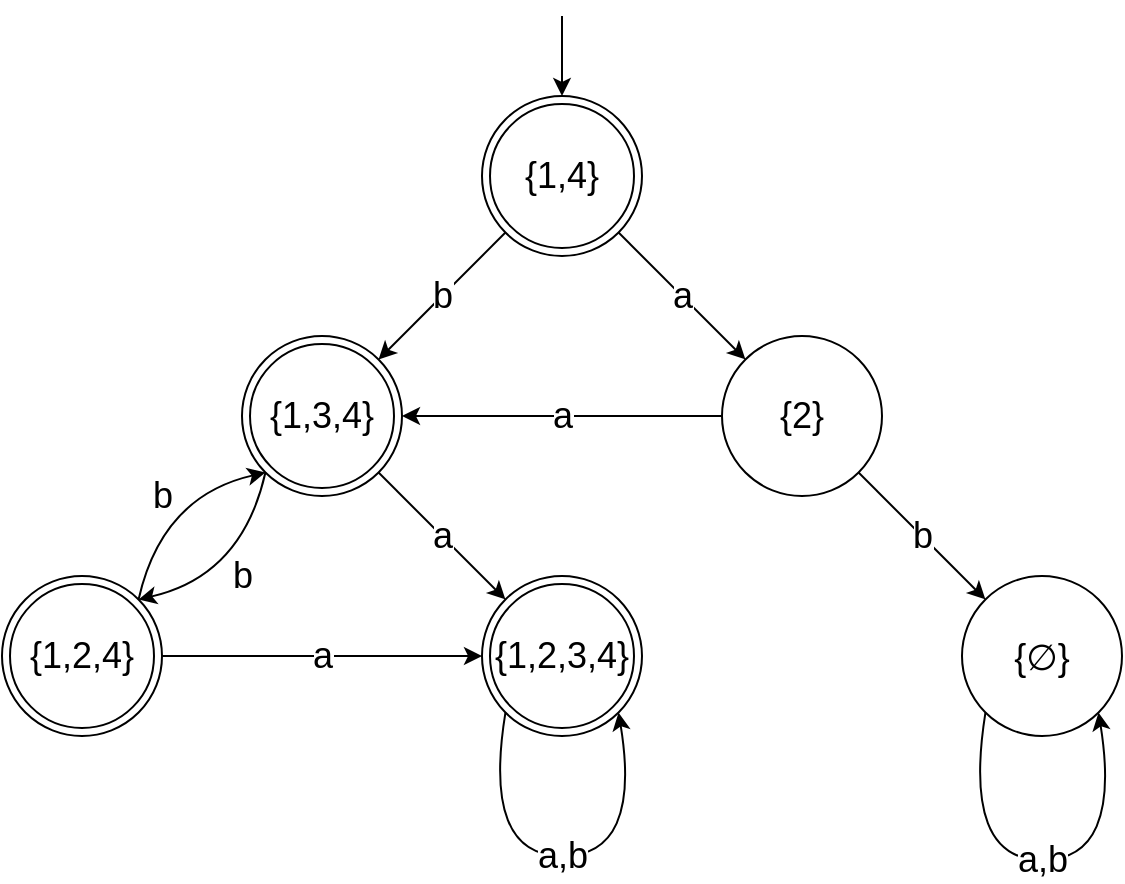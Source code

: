 <mxfile version="24.3.1" type="device">
  <diagram name="Seite-1" id="jATRf-P5bfE0bthLOh6H">
    <mxGraphModel dx="1781" dy="624" grid="1" gridSize="10" guides="1" tooltips="1" connect="1" arrows="1" fold="1" page="1" pageScale="1" pageWidth="827" pageHeight="1169" math="0" shadow="0">
      <root>
        <mxCell id="0" />
        <mxCell id="1" parent="0" />
        <mxCell id="AE5bCb40bvg2pX3ZLgfV-2" value="{2}" style="ellipse;whiteSpace=wrap;html=1;aspect=fixed;fontSize=18;" parent="1" vertex="1">
          <mxGeometry x="320" y="600" width="80" height="80" as="geometry" />
        </mxCell>
        <mxCell id="AE5bCb40bvg2pX3ZLgfV-3" value="{1,3,4}" style="ellipse;whiteSpace=wrap;html=1;aspect=fixed;fontSize=18;" parent="1" vertex="1">
          <mxGeometry x="80" y="600" width="80" height="80" as="geometry" />
        </mxCell>
        <mxCell id="AE5bCb40bvg2pX3ZLgfV-4" value="{1,2,3,4}" style="ellipse;whiteSpace=wrap;html=1;aspect=fixed;fontSize=18;" parent="1" vertex="1">
          <mxGeometry x="200" y="720" width="80" height="80" as="geometry" />
        </mxCell>
        <mxCell id="AE5bCb40bvg2pX3ZLgfV-5" value="{1,4}" style="ellipse;whiteSpace=wrap;html=1;aspect=fixed;fontSize=18;" parent="1" vertex="1">
          <mxGeometry x="200" y="480" width="80" height="80" as="geometry" />
        </mxCell>
        <mxCell id="AE5bCb40bvg2pX3ZLgfV-6" value="{1,2,4}" style="ellipse;whiteSpace=wrap;html=1;aspect=fixed;fontSize=18;" parent="1" vertex="1">
          <mxGeometry x="-40" y="720" width="80" height="80" as="geometry" />
        </mxCell>
        <mxCell id="AE5bCb40bvg2pX3ZLgfV-10" value="" style="ellipse;whiteSpace=wrap;html=1;aspect=fixed;fontSize=18;" parent="1" vertex="1">
          <mxGeometry x="440" y="720" width="80" height="80" as="geometry" />
        </mxCell>
        <mxCell id="AE5bCb40bvg2pX3ZLgfV-11" value="&lt;p style=&quot;line-height: 100%; margin-bottom: 0cm; font-size: 18px;&quot;&gt;{∅}&lt;/p&gt;&lt;p style=&quot;line-height: 100%; margin-bottom: 0cm; font-size: 18px;&quot;&gt;&lt;/p&gt;" style="text;html=1;align=center;verticalAlign=middle;whiteSpace=wrap;rounded=0;fontSize=18;" parent="1" vertex="1">
          <mxGeometry x="450" y="745" width="60" height="30" as="geometry" />
        </mxCell>
        <mxCell id="AE5bCb40bvg2pX3ZLgfV-12" value="b" style="endArrow=classic;html=1;rounded=0;exitX=1;exitY=1;exitDx=0;exitDy=0;entryX=0;entryY=0;entryDx=0;entryDy=0;fontSize=18;" parent="1" source="AE5bCb40bvg2pX3ZLgfV-2" target="AE5bCb40bvg2pX3ZLgfV-10" edge="1">
          <mxGeometry width="50" height="50" relative="1" as="geometry">
            <mxPoint x="450" y="450" as="sourcePoint" />
            <mxPoint x="500" y="400" as="targetPoint" />
            <Array as="points">
              <mxPoint x="420" y="700" />
            </Array>
          </mxGeometry>
        </mxCell>
        <mxCell id="AE5bCb40bvg2pX3ZLgfV-14" value="a" style="endArrow=classic;html=1;rounded=0;exitX=1;exitY=1;exitDx=0;exitDy=0;entryX=0;entryY=0;entryDx=0;entryDy=0;fontSize=18;" parent="1" source="AE5bCb40bvg2pX3ZLgfV-5" target="AE5bCb40bvg2pX3ZLgfV-2" edge="1">
          <mxGeometry width="50" height="50" relative="1" as="geometry">
            <mxPoint x="170" y="660" as="sourcePoint" />
            <mxPoint x="220" y="610" as="targetPoint" />
          </mxGeometry>
        </mxCell>
        <mxCell id="AE5bCb40bvg2pX3ZLgfV-15" value="b" style="endArrow=classic;html=1;rounded=0;exitX=0;exitY=1;exitDx=0;exitDy=0;entryX=1;entryY=0;entryDx=0;entryDy=0;fontSize=18;" parent="1" source="AE5bCb40bvg2pX3ZLgfV-5" target="AE5bCb40bvg2pX3ZLgfV-3" edge="1">
          <mxGeometry width="50" height="50" relative="1" as="geometry">
            <mxPoint x="170" y="660" as="sourcePoint" />
            <mxPoint x="220" y="610" as="targetPoint" />
          </mxGeometry>
        </mxCell>
        <mxCell id="AE5bCb40bvg2pX3ZLgfV-16" value="a" style="endArrow=classic;html=1;rounded=0;entryX=0;entryY=0;entryDx=0;entryDy=0;exitX=1;exitY=1;exitDx=0;exitDy=0;fontSize=18;" parent="1" source="AE5bCb40bvg2pX3ZLgfV-3" target="AE5bCb40bvg2pX3ZLgfV-4" edge="1">
          <mxGeometry width="50" height="50" relative="1" as="geometry">
            <mxPoint x="170" y="660" as="sourcePoint" />
            <mxPoint x="220" y="610" as="targetPoint" />
          </mxGeometry>
        </mxCell>
        <mxCell id="AE5bCb40bvg2pX3ZLgfV-17" value="b" style="endArrow=classic;html=1;rounded=0;exitX=0;exitY=1;exitDx=0;exitDy=0;entryX=1;entryY=0;entryDx=0;entryDy=0;curved=1;fontSize=18;" parent="1" source="AE5bCb40bvg2pX3ZLgfV-3" target="AE5bCb40bvg2pX3ZLgfV-6" edge="1">
          <mxGeometry width="50" height="50" relative="1" as="geometry">
            <mxPoint x="170" y="660" as="sourcePoint" />
            <mxPoint x="220" y="610" as="targetPoint" />
            <Array as="points">
              <mxPoint x="80" y="720" />
            </Array>
          </mxGeometry>
        </mxCell>
        <mxCell id="AE5bCb40bvg2pX3ZLgfV-18" value="b" style="endArrow=classic;html=1;rounded=0;exitX=1;exitY=0;exitDx=0;exitDy=0;entryX=0;entryY=1;entryDx=0;entryDy=0;curved=1;fontSize=18;" parent="1" source="AE5bCb40bvg2pX3ZLgfV-6" target="AE5bCb40bvg2pX3ZLgfV-3" edge="1">
          <mxGeometry width="50" height="50" relative="1" as="geometry">
            <mxPoint x="170" y="660" as="sourcePoint" />
            <mxPoint x="220" y="610" as="targetPoint" />
            <Array as="points">
              <mxPoint x="40" y="680" />
            </Array>
          </mxGeometry>
        </mxCell>
        <mxCell id="AE5bCb40bvg2pX3ZLgfV-19" value="a" style="endArrow=classic;html=1;rounded=0;exitX=0;exitY=0.5;exitDx=0;exitDy=0;entryX=1;entryY=0.5;entryDx=0;entryDy=0;fontSize=18;" parent="1" source="AE5bCb40bvg2pX3ZLgfV-2" target="AE5bCb40bvg2pX3ZLgfV-3" edge="1">
          <mxGeometry width="50" height="50" relative="1" as="geometry">
            <mxPoint x="290" y="639.66" as="sourcePoint" />
            <mxPoint x="220" y="620" as="targetPoint" />
          </mxGeometry>
        </mxCell>
        <mxCell id="AE5bCb40bvg2pX3ZLgfV-20" value="a,b" style="endArrow=classic;html=1;rounded=0;entryX=1;entryY=1;entryDx=0;entryDy=0;exitX=0;exitY=1;exitDx=0;exitDy=0;curved=1;fontSize=18;" parent="1" source="AE5bCb40bvg2pX3ZLgfV-4" target="AE5bCb40bvg2pX3ZLgfV-4" edge="1">
          <mxGeometry width="50" height="50" relative="1" as="geometry">
            <mxPoint x="150" y="700" as="sourcePoint" />
            <mxPoint x="90" y="840" as="targetPoint" />
            <Array as="points">
              <mxPoint x="200" y="860" />
              <mxPoint x="280" y="860" />
            </Array>
          </mxGeometry>
        </mxCell>
        <mxCell id="AE5bCb40bvg2pX3ZLgfV-21" value="" style="endArrow=classic;html=1;rounded=0;" parent="1" target="AE5bCb40bvg2pX3ZLgfV-5" edge="1">
          <mxGeometry width="50" height="50" relative="1" as="geometry">
            <mxPoint x="240" y="440" as="sourcePoint" />
            <mxPoint x="170" y="600" as="targetPoint" />
          </mxGeometry>
        </mxCell>
        <mxCell id="AE5bCb40bvg2pX3ZLgfV-22" value="" style="ellipse;whiteSpace=wrap;html=1;aspect=fixed;fillColor=none;" parent="1" vertex="1">
          <mxGeometry x="204" y="484" width="72" height="72" as="geometry" />
        </mxCell>
        <mxCell id="AE5bCb40bvg2pX3ZLgfV-23" value="" style="ellipse;whiteSpace=wrap;html=1;aspect=fixed;fillColor=none;" parent="1" vertex="1">
          <mxGeometry x="84" y="604" width="72" height="72" as="geometry" />
        </mxCell>
        <mxCell id="AE5bCb40bvg2pX3ZLgfV-25" value="" style="ellipse;whiteSpace=wrap;html=1;aspect=fixed;fillColor=none;" parent="1" vertex="1">
          <mxGeometry x="204" y="724" width="72" height="72" as="geometry" />
        </mxCell>
        <mxCell id="AE5bCb40bvg2pX3ZLgfV-26" value="a,b" style="endArrow=classic;html=1;rounded=0;entryX=1;entryY=1;entryDx=0;entryDy=0;exitX=0;exitY=1;exitDx=0;exitDy=0;curved=1;fontSize=18;" parent="1" source="AE5bCb40bvg2pX3ZLgfV-10" target="AE5bCb40bvg2pX3ZLgfV-10" edge="1">
          <mxGeometry width="50" height="50" relative="1" as="geometry">
            <mxPoint x="452" y="790" as="sourcePoint" />
            <mxPoint x="508" y="790" as="targetPoint" />
            <Array as="points">
              <mxPoint x="440" y="862" />
              <mxPoint x="520" y="862" />
            </Array>
          </mxGeometry>
        </mxCell>
        <mxCell id="AE5bCb40bvg2pX3ZLgfV-27" value="a" style="endArrow=classic;html=1;rounded=0;entryX=0;entryY=0.5;entryDx=0;entryDy=0;exitX=1;exitY=0.5;exitDx=0;exitDy=0;fontSize=18;" parent="1" source="AE5bCb40bvg2pX3ZLgfV-6" target="AE5bCb40bvg2pX3ZLgfV-4" edge="1">
          <mxGeometry width="50" height="50" relative="1" as="geometry">
            <mxPoint x="130" y="670" as="sourcePoint" />
            <mxPoint x="180" y="620" as="targetPoint" />
          </mxGeometry>
        </mxCell>
        <mxCell id="cWBfydRSBv3sAKZXCXzx-1" value="" style="ellipse;whiteSpace=wrap;html=1;aspect=fixed;fillColor=none;" vertex="1" parent="1">
          <mxGeometry x="-36" y="724" width="72" height="72" as="geometry" />
        </mxCell>
      </root>
    </mxGraphModel>
  </diagram>
</mxfile>
